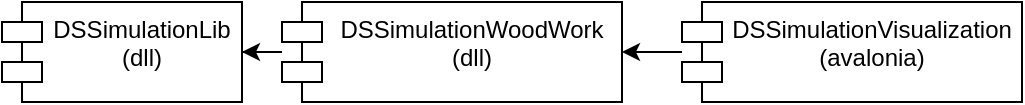<mxfile version="26.1.2">
  <diagram id="C5RBs43oDa-KdzZeNtuy" name="Page-1">
    <mxGraphModel dx="1418" dy="763" grid="1" gridSize="10" guides="1" tooltips="1" connect="1" arrows="1" fold="1" page="1" pageScale="1" pageWidth="827" pageHeight="1169" math="0" shadow="0">
      <root>
        <mxCell id="WIyWlLk6GJQsqaUBKTNV-0" />
        <mxCell id="WIyWlLk6GJQsqaUBKTNV-1" parent="WIyWlLk6GJQsqaUBKTNV-0" />
        <mxCell id="s5hYXDId93XAunKOfwVc-0" value="DSSimulationLib&lt;div&gt;(dll)&lt;/div&gt;" style="shape=module;align=left;spacingLeft=20;align=center;verticalAlign=top;whiteSpace=wrap;html=1;" parent="WIyWlLk6GJQsqaUBKTNV-1" vertex="1">
          <mxGeometry x="180" y="360" width="120" height="50" as="geometry" />
        </mxCell>
        <mxCell id="s5hYXDId93XAunKOfwVc-5" style="edgeStyle=orthogonalEdgeStyle;rounded=0;orthogonalLoop=1;jettySize=auto;html=1;" parent="WIyWlLk6GJQsqaUBKTNV-1" source="s5hYXDId93XAunKOfwVc-1" target="s5hYXDId93XAunKOfwVc-0" edge="1">
          <mxGeometry relative="1" as="geometry" />
        </mxCell>
        <mxCell id="s5hYXDId93XAunKOfwVc-1" value="DSSimulationWoodWork&lt;div&gt;(dll&lt;span style=&quot;background-color: transparent; color: light-dark(rgb(0, 0, 0), rgb(255, 255, 255));&quot;&gt;)&lt;/span&gt;&lt;/div&gt;" style="shape=module;align=left;spacingLeft=20;align=center;verticalAlign=top;whiteSpace=wrap;html=1;" parent="WIyWlLk6GJQsqaUBKTNV-1" vertex="1">
          <mxGeometry x="320" y="360" width="170" height="50" as="geometry" />
        </mxCell>
        <mxCell id="s5hYXDId93XAunKOfwVc-4" style="edgeStyle=orthogonalEdgeStyle;rounded=0;orthogonalLoop=1;jettySize=auto;html=1;" parent="WIyWlLk6GJQsqaUBKTNV-1" source="s5hYXDId93XAunKOfwVc-2" target="s5hYXDId93XAunKOfwVc-1" edge="1">
          <mxGeometry relative="1" as="geometry" />
        </mxCell>
        <mxCell id="s5hYXDId93XAunKOfwVc-2" value="DSSimulationVisualization&lt;div&gt;&lt;div&gt;(avalonia)&lt;/div&gt;&lt;/div&gt;" style="shape=module;align=left;spacingLeft=20;align=center;verticalAlign=top;whiteSpace=wrap;html=1;" parent="WIyWlLk6GJQsqaUBKTNV-1" vertex="1">
          <mxGeometry x="520" y="360" width="170" height="50" as="geometry" />
        </mxCell>
      </root>
    </mxGraphModel>
  </diagram>
</mxfile>
